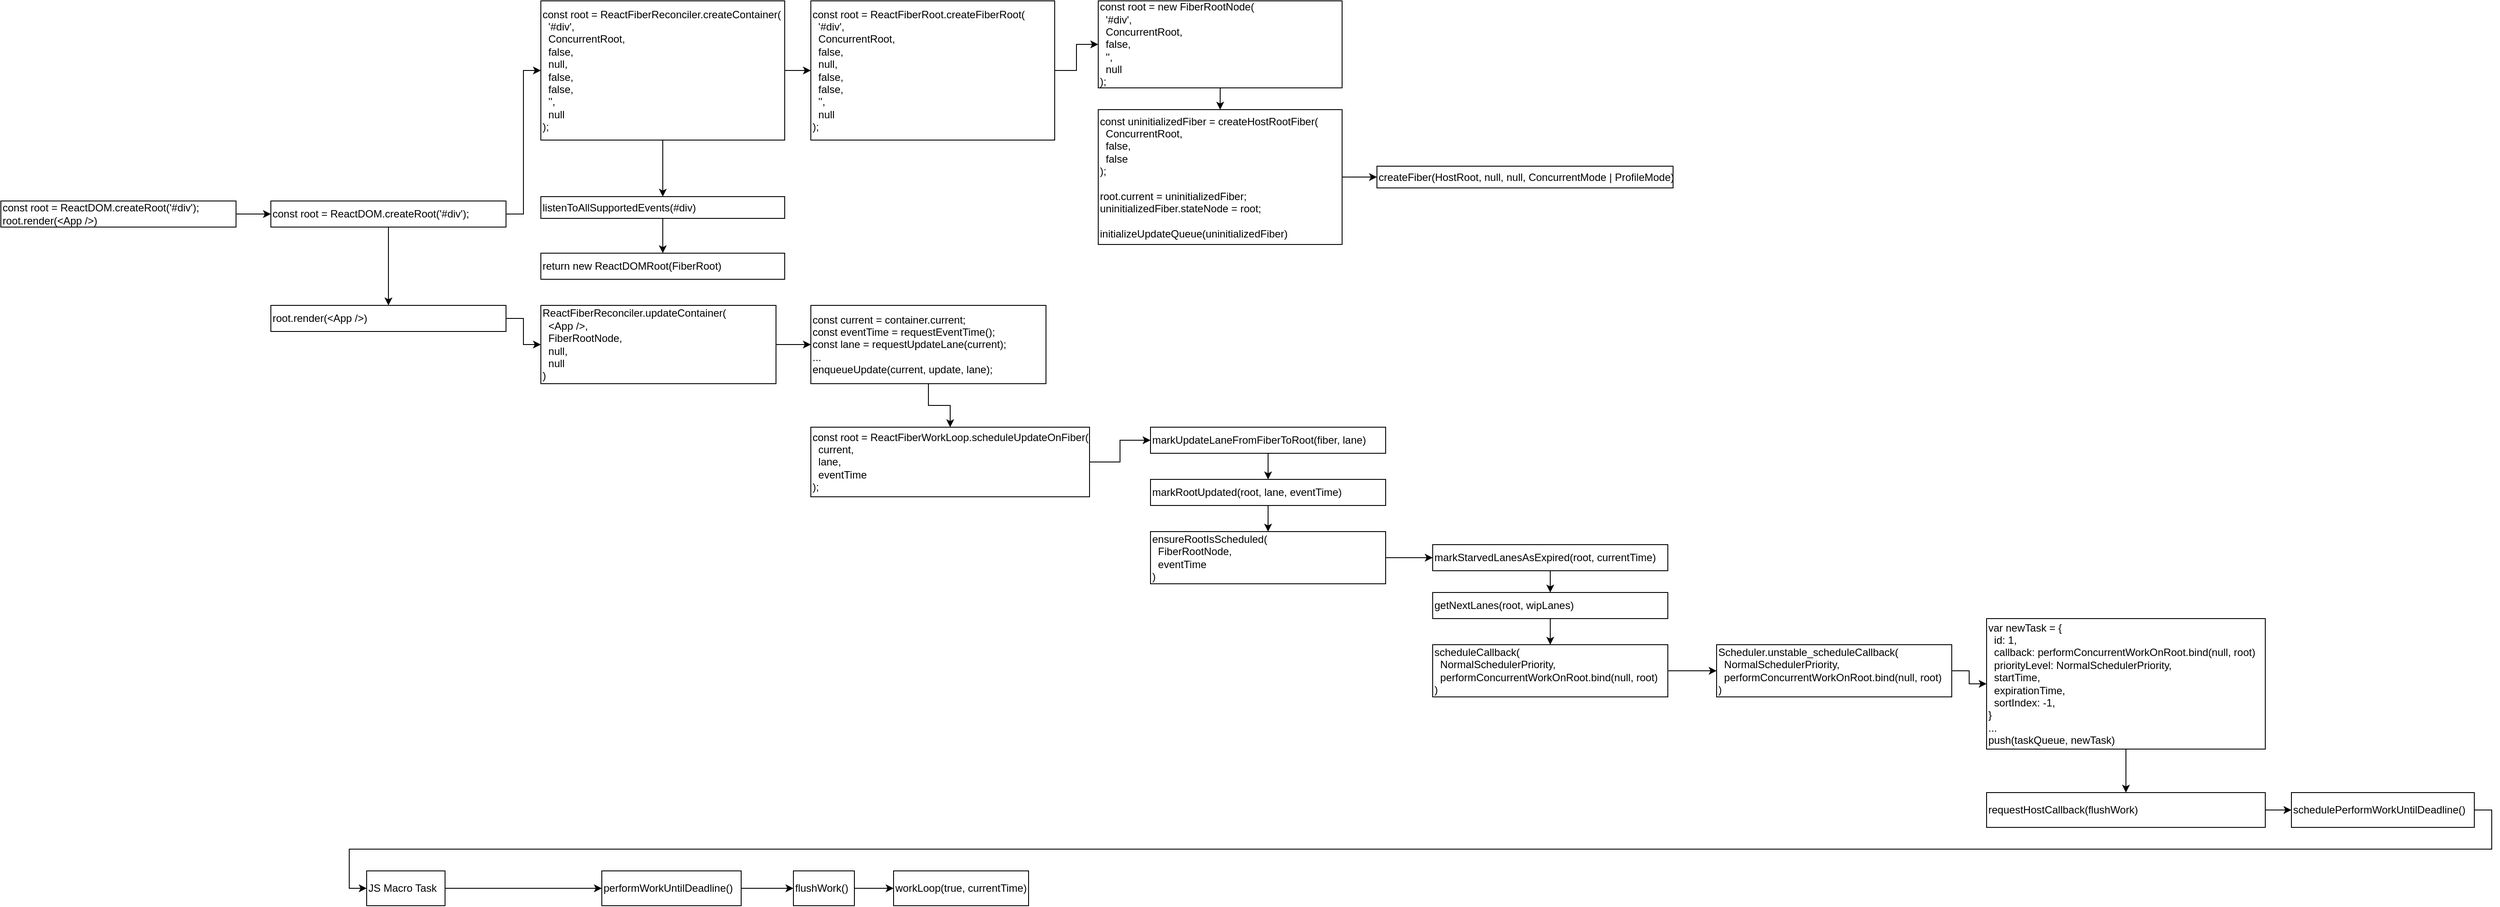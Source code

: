 <mxfile version="16.5.4" type="github">
  <diagram id="GfSZufIO2AmBlwZ52Pym" name="Page-1">
    <mxGraphModel dx="1042" dy="632" grid="1" gridSize="10" guides="1" tooltips="1" connect="1" arrows="1" fold="1" page="1" pageScale="1" pageWidth="827" pageHeight="1169" math="0" shadow="0">
      <root>
        <mxCell id="0" />
        <mxCell id="1" parent="0" />
        <mxCell id="aPvHuGmZJIQzvLXJGcmd-1" value="const root = ReactDOM.createRoot(&#39;#div&#39;);&lt;br&gt;root.render(&amp;lt;App /&amp;gt;)" style="rounded=0;html=1;align=left;" vertex="1" parent="1">
          <mxGeometry x="10" y="290" width="270" height="30" as="geometry" />
        </mxCell>
        <mxCell id="aPvHuGmZJIQzvLXJGcmd-2" value="" style="endArrow=classic;html=1;rounded=0;entryX=0;entryY=0.5;entryDx=0;entryDy=0;exitX=1;exitY=0.5;exitDx=0;exitDy=0;" edge="1" parent="1" source="aPvHuGmZJIQzvLXJGcmd-1" target="aPvHuGmZJIQzvLXJGcmd-3">
          <mxGeometry width="50" height="50" relative="1" as="geometry">
            <mxPoint x="180" y="250" as="sourcePoint" />
            <mxPoint x="350" y="305" as="targetPoint" />
          </mxGeometry>
        </mxCell>
        <mxCell id="aPvHuGmZJIQzvLXJGcmd-5" style="edgeStyle=orthogonalEdgeStyle;rounded=0;orthogonalLoop=1;jettySize=auto;html=1;exitX=1;exitY=0.5;exitDx=0;exitDy=0;entryX=0;entryY=0.5;entryDx=0;entryDy=0;" edge="1" parent="1" source="aPvHuGmZJIQzvLXJGcmd-3" target="aPvHuGmZJIQzvLXJGcmd-4">
          <mxGeometry relative="1" as="geometry" />
        </mxCell>
        <mxCell id="aPvHuGmZJIQzvLXJGcmd-19" style="edgeStyle=orthogonalEdgeStyle;rounded=0;orthogonalLoop=1;jettySize=auto;html=1;exitX=0.5;exitY=1;exitDx=0;exitDy=0;entryX=0.5;entryY=0;entryDx=0;entryDy=0;" edge="1" parent="1" source="aPvHuGmZJIQzvLXJGcmd-3" target="aPvHuGmZJIQzvLXJGcmd-18">
          <mxGeometry relative="1" as="geometry" />
        </mxCell>
        <mxCell id="aPvHuGmZJIQzvLXJGcmd-3" value="const root = ReactDOM.createRoot(&#39;#div&#39;);&lt;br&gt;" style="rounded=0;html=1;align=left;" vertex="1" parent="1">
          <mxGeometry x="320" y="290" width="270" height="30" as="geometry" />
        </mxCell>
        <mxCell id="aPvHuGmZJIQzvLXJGcmd-8" style="edgeStyle=orthogonalEdgeStyle;rounded=0;orthogonalLoop=1;jettySize=auto;html=1;exitX=0.5;exitY=1;exitDx=0;exitDy=0;" edge="1" parent="1" source="aPvHuGmZJIQzvLXJGcmd-4" target="aPvHuGmZJIQzvLXJGcmd-6">
          <mxGeometry relative="1" as="geometry" />
        </mxCell>
        <mxCell id="aPvHuGmZJIQzvLXJGcmd-11" style="edgeStyle=orthogonalEdgeStyle;rounded=0;orthogonalLoop=1;jettySize=auto;html=1;entryX=0;entryY=0.5;entryDx=0;entryDy=0;" edge="1" parent="1" source="aPvHuGmZJIQzvLXJGcmd-4" target="aPvHuGmZJIQzvLXJGcmd-10">
          <mxGeometry relative="1" as="geometry" />
        </mxCell>
        <mxCell id="aPvHuGmZJIQzvLXJGcmd-4" value="const root = ReactFiberReconciler.createContainer(&lt;br&gt;&amp;nbsp; &#39;#div&#39;,&lt;br&gt;&amp;nbsp; ConcurrentRoot,&lt;br&gt;&lt;span style=&quot;white-space: pre&quot;&gt;&amp;nbsp; false,&lt;br&gt;&lt;/span&gt;&amp;nbsp; null,&lt;br&gt;&amp;nbsp; false,&lt;br&gt;&amp;nbsp; false,&lt;br&gt;&amp;nbsp; &#39;&#39;,&lt;br&gt;&amp;nbsp; null&lt;br&gt;);" style="rounded=0;html=1;align=left;" vertex="1" parent="1">
          <mxGeometry x="630" y="60" width="280" height="160" as="geometry" />
        </mxCell>
        <mxCell id="aPvHuGmZJIQzvLXJGcmd-9" style="edgeStyle=orthogonalEdgeStyle;rounded=0;orthogonalLoop=1;jettySize=auto;html=1;exitX=0.5;exitY=1;exitDx=0;exitDy=0;entryX=0.5;entryY=0;entryDx=0;entryDy=0;" edge="1" parent="1" source="aPvHuGmZJIQzvLXJGcmd-6" target="aPvHuGmZJIQzvLXJGcmd-7">
          <mxGeometry relative="1" as="geometry" />
        </mxCell>
        <mxCell id="aPvHuGmZJIQzvLXJGcmd-6" value="listenToAllSupportedEvents(#div)" style="rounded=0;html=1;align=left;" vertex="1" parent="1">
          <mxGeometry x="630" y="285" width="280" height="25" as="geometry" />
        </mxCell>
        <mxCell id="aPvHuGmZJIQzvLXJGcmd-7" value="return new ReactDOMRoot(FiberRoot)" style="rounded=0;html=1;align=left;" vertex="1" parent="1">
          <mxGeometry x="630" y="350" width="280" height="30" as="geometry" />
        </mxCell>
        <mxCell id="aPvHuGmZJIQzvLXJGcmd-16" style="edgeStyle=orthogonalEdgeStyle;rounded=0;orthogonalLoop=1;jettySize=auto;html=1;exitX=1;exitY=0.5;exitDx=0;exitDy=0;entryX=0;entryY=0.5;entryDx=0;entryDy=0;" edge="1" parent="1" source="aPvHuGmZJIQzvLXJGcmd-10" target="aPvHuGmZJIQzvLXJGcmd-12">
          <mxGeometry relative="1" as="geometry" />
        </mxCell>
        <mxCell id="aPvHuGmZJIQzvLXJGcmd-10" value="const root = ReactFiberRoot.createFiberRoot(&lt;br&gt;&amp;nbsp; &#39;#div&#39;,&lt;br&gt;&amp;nbsp; ConcurrentRoot,&lt;br&gt;&lt;span style=&quot;white-space: pre&quot;&gt;&amp;nbsp; false,&lt;br&gt;&lt;/span&gt;&amp;nbsp; null,&lt;br&gt;&amp;nbsp; false,&lt;br&gt;&amp;nbsp; false,&lt;br&gt;&amp;nbsp; &#39;&#39;,&lt;br&gt;&amp;nbsp; null&lt;br&gt;);&lt;br&gt;" style="rounded=0;html=1;align=left;" vertex="1" parent="1">
          <mxGeometry x="940" y="60" width="280" height="160" as="geometry" />
        </mxCell>
        <mxCell id="aPvHuGmZJIQzvLXJGcmd-17" style="edgeStyle=orthogonalEdgeStyle;rounded=0;orthogonalLoop=1;jettySize=auto;html=1;exitX=0.5;exitY=1;exitDx=0;exitDy=0;entryX=0.5;entryY=0;entryDx=0;entryDy=0;" edge="1" parent="1" source="aPvHuGmZJIQzvLXJGcmd-12" target="aPvHuGmZJIQzvLXJGcmd-13">
          <mxGeometry relative="1" as="geometry" />
        </mxCell>
        <mxCell id="aPvHuGmZJIQzvLXJGcmd-12" value="const root = new FiberRootNode(&lt;br&gt;&amp;nbsp; &#39;#div&#39;,&lt;br&gt;&amp;nbsp; ConcurrentRoot,&lt;br&gt;&amp;nbsp; false,&lt;br&gt;&amp;nbsp; &#39;&#39;,&lt;br&gt;&amp;nbsp; null&lt;br&gt;);" style="rounded=0;html=1;align=left;" vertex="1" parent="1">
          <mxGeometry x="1270" y="60" width="280" height="100" as="geometry" />
        </mxCell>
        <mxCell id="aPvHuGmZJIQzvLXJGcmd-15" style="edgeStyle=orthogonalEdgeStyle;rounded=0;orthogonalLoop=1;jettySize=auto;html=1;entryX=0;entryY=0.5;entryDx=0;entryDy=0;" edge="1" parent="1" source="aPvHuGmZJIQzvLXJGcmd-13" target="aPvHuGmZJIQzvLXJGcmd-14">
          <mxGeometry relative="1" as="geometry" />
        </mxCell>
        <mxCell id="aPvHuGmZJIQzvLXJGcmd-13" value="const uninitializedFiber = createHostRootFiber(&lt;br&gt;&amp;nbsp; ConcurrentRoot,&lt;br&gt;&amp;nbsp; false,&lt;br&gt;&amp;nbsp; false&lt;br&gt;);&lt;br&gt;&lt;br&gt;root.current = uninitializedFiber;&lt;br&gt;uninitializedFiber.stateNode = root;&lt;br&gt;&lt;br&gt;initializeUpdateQueue(uninitializedFiber)&lt;br&gt;" style="rounded=0;html=1;align=left;" vertex="1" parent="1">
          <mxGeometry x="1270" y="185" width="280" height="155" as="geometry" />
        </mxCell>
        <mxCell id="aPvHuGmZJIQzvLXJGcmd-14" value="createFiber(HostRoot, null, null, ConcurrentMode | ProfileMode)" style="rounded=0;html=1;align=left;" vertex="1" parent="1">
          <mxGeometry x="1590" y="250" width="340" height="25" as="geometry" />
        </mxCell>
        <mxCell id="aPvHuGmZJIQzvLXJGcmd-21" style="edgeStyle=orthogonalEdgeStyle;rounded=0;orthogonalLoop=1;jettySize=auto;html=1;exitX=1;exitY=0.5;exitDx=0;exitDy=0;entryX=0;entryY=0.5;entryDx=0;entryDy=0;" edge="1" parent="1" source="aPvHuGmZJIQzvLXJGcmd-18" target="aPvHuGmZJIQzvLXJGcmd-20">
          <mxGeometry relative="1" as="geometry" />
        </mxCell>
        <mxCell id="aPvHuGmZJIQzvLXJGcmd-18" value="root.render(&amp;lt;App /&amp;gt;)" style="rounded=0;html=1;align=left;" vertex="1" parent="1">
          <mxGeometry x="320" y="410" width="270" height="30" as="geometry" />
        </mxCell>
        <mxCell id="aPvHuGmZJIQzvLXJGcmd-23" style="edgeStyle=orthogonalEdgeStyle;rounded=0;orthogonalLoop=1;jettySize=auto;html=1;exitX=1;exitY=0.5;exitDx=0;exitDy=0;entryX=0;entryY=0.5;entryDx=0;entryDy=0;" edge="1" parent="1" source="aPvHuGmZJIQzvLXJGcmd-20" target="aPvHuGmZJIQzvLXJGcmd-22">
          <mxGeometry relative="1" as="geometry" />
        </mxCell>
        <mxCell id="aPvHuGmZJIQzvLXJGcmd-20" value="ReactFiberReconciler.updateContainer(&lt;br&gt;&amp;nbsp; &amp;lt;App /&amp;gt;,&lt;br&gt;&amp;nbsp; FiberRootNode,&lt;br&gt;&amp;nbsp; null,&lt;br&gt;&amp;nbsp; null&lt;br&gt;)" style="rounded=0;html=1;align=left;" vertex="1" parent="1">
          <mxGeometry x="630" y="410" width="270" height="90" as="geometry" />
        </mxCell>
        <mxCell id="aPvHuGmZJIQzvLXJGcmd-25" style="edgeStyle=orthogonalEdgeStyle;rounded=0;orthogonalLoop=1;jettySize=auto;html=1;exitX=0.5;exitY=1;exitDx=0;exitDy=0;entryX=0.5;entryY=0;entryDx=0;entryDy=0;" edge="1" parent="1" source="aPvHuGmZJIQzvLXJGcmd-22" target="aPvHuGmZJIQzvLXJGcmd-24">
          <mxGeometry relative="1" as="geometry" />
        </mxCell>
        <mxCell id="aPvHuGmZJIQzvLXJGcmd-22" value="const current = container.current;&lt;br&gt;const eventTime = requestEventTime();&lt;br&gt;const lane = requestUpdateLane(current);&lt;br&gt;...&lt;br&gt;enqueueUpdate(current, update, lane);&lt;br&gt;" style="rounded=0;html=1;align=left;" vertex="1" parent="1">
          <mxGeometry x="940" y="410" width="270" height="90" as="geometry" />
        </mxCell>
        <mxCell id="aPvHuGmZJIQzvLXJGcmd-30" style="edgeStyle=orthogonalEdgeStyle;rounded=0;orthogonalLoop=1;jettySize=auto;html=1;exitX=1;exitY=0.5;exitDx=0;exitDy=0;entryX=0;entryY=0.5;entryDx=0;entryDy=0;" edge="1" parent="1" source="aPvHuGmZJIQzvLXJGcmd-24" target="aPvHuGmZJIQzvLXJGcmd-26">
          <mxGeometry relative="1" as="geometry" />
        </mxCell>
        <mxCell id="aPvHuGmZJIQzvLXJGcmd-24" value="const root = ReactFiberWorkLoop.scheduleUpdateOnFiber(&lt;br&gt;&amp;nbsp; current,&lt;br&gt;&amp;nbsp; lane, &lt;br&gt;&amp;nbsp; eventTime&lt;br&gt;);" style="rounded=0;html=1;align=left;" vertex="1" parent="1">
          <mxGeometry x="940" y="550" width="320" height="80" as="geometry" />
        </mxCell>
        <mxCell id="aPvHuGmZJIQzvLXJGcmd-31" style="edgeStyle=orthogonalEdgeStyle;rounded=0;orthogonalLoop=1;jettySize=auto;html=1;exitX=0.5;exitY=1;exitDx=0;exitDy=0;entryX=0.5;entryY=0;entryDx=0;entryDy=0;" edge="1" parent="1" source="aPvHuGmZJIQzvLXJGcmd-26" target="aPvHuGmZJIQzvLXJGcmd-27">
          <mxGeometry relative="1" as="geometry" />
        </mxCell>
        <mxCell id="aPvHuGmZJIQzvLXJGcmd-26" value="markUpdateLaneFromFiberToRoot(fiber, lane)" style="rounded=0;html=1;align=left;" vertex="1" parent="1">
          <mxGeometry x="1330" y="550" width="270" height="30" as="geometry" />
        </mxCell>
        <mxCell id="aPvHuGmZJIQzvLXJGcmd-33" style="edgeStyle=orthogonalEdgeStyle;rounded=0;orthogonalLoop=1;jettySize=auto;html=1;exitX=0.5;exitY=1;exitDx=0;exitDy=0;entryX=0.5;entryY=0;entryDx=0;entryDy=0;" edge="1" parent="1" source="aPvHuGmZJIQzvLXJGcmd-27" target="aPvHuGmZJIQzvLXJGcmd-32">
          <mxGeometry relative="1" as="geometry" />
        </mxCell>
        <mxCell id="aPvHuGmZJIQzvLXJGcmd-27" value="markRootUpdated(root, lane, eventTime)" style="rounded=0;html=1;align=left;" vertex="1" parent="1">
          <mxGeometry x="1330" y="610" width="270" height="30" as="geometry" />
        </mxCell>
        <mxCell id="aPvHuGmZJIQzvLXJGcmd-35" style="edgeStyle=orthogonalEdgeStyle;rounded=0;orthogonalLoop=1;jettySize=auto;html=1;exitX=1;exitY=0.5;exitDx=0;exitDy=0;entryX=0;entryY=0.5;entryDx=0;entryDy=0;" edge="1" parent="1" source="aPvHuGmZJIQzvLXJGcmd-32" target="aPvHuGmZJIQzvLXJGcmd-34">
          <mxGeometry relative="1" as="geometry" />
        </mxCell>
        <mxCell id="aPvHuGmZJIQzvLXJGcmd-32" value="ensureRootIsScheduled(&lt;br&gt;&amp;nbsp; FiberRootNode, &lt;br&gt;&amp;nbsp; eventTime&lt;br&gt;)" style="rounded=0;html=1;align=left;" vertex="1" parent="1">
          <mxGeometry x="1330" y="670" width="270" height="60" as="geometry" />
        </mxCell>
        <mxCell id="aPvHuGmZJIQzvLXJGcmd-37" style="edgeStyle=orthogonalEdgeStyle;rounded=0;orthogonalLoop=1;jettySize=auto;html=1;exitX=0.5;exitY=1;exitDx=0;exitDy=0;entryX=0.5;entryY=0;entryDx=0;entryDy=0;" edge="1" parent="1" source="aPvHuGmZJIQzvLXJGcmd-34" target="aPvHuGmZJIQzvLXJGcmd-36">
          <mxGeometry relative="1" as="geometry" />
        </mxCell>
        <mxCell id="aPvHuGmZJIQzvLXJGcmd-34" value="markStarvedLanesAsExpired(root, currentTime)" style="rounded=0;html=1;align=left;" vertex="1" parent="1">
          <mxGeometry x="1654" y="685" width="270" height="30" as="geometry" />
        </mxCell>
        <mxCell id="aPvHuGmZJIQzvLXJGcmd-39" style="edgeStyle=orthogonalEdgeStyle;rounded=0;orthogonalLoop=1;jettySize=auto;html=1;exitX=0.5;exitY=1;exitDx=0;exitDy=0;entryX=0.5;entryY=0;entryDx=0;entryDy=0;" edge="1" parent="1" source="aPvHuGmZJIQzvLXJGcmd-36" target="aPvHuGmZJIQzvLXJGcmd-38">
          <mxGeometry relative="1" as="geometry" />
        </mxCell>
        <mxCell id="aPvHuGmZJIQzvLXJGcmd-36" value="getNextLanes(root, wipLanes)" style="rounded=0;html=1;align=left;" vertex="1" parent="1">
          <mxGeometry x="1654" y="740" width="270" height="30" as="geometry" />
        </mxCell>
        <mxCell id="aPvHuGmZJIQzvLXJGcmd-41" style="edgeStyle=orthogonalEdgeStyle;rounded=0;orthogonalLoop=1;jettySize=auto;html=1;exitX=1;exitY=0.5;exitDx=0;exitDy=0;" edge="1" parent="1" source="aPvHuGmZJIQzvLXJGcmd-38" target="aPvHuGmZJIQzvLXJGcmd-40">
          <mxGeometry relative="1" as="geometry" />
        </mxCell>
        <mxCell id="aPvHuGmZJIQzvLXJGcmd-38" value="scheduleCallback(&lt;br&gt;&amp;nbsp; NormalSchedulerPriority, &lt;br&gt;&amp;nbsp; performConcurrentWorkOnRoot.bind(null, root)&lt;br&gt;)" style="rounded=0;html=1;align=left;" vertex="1" parent="1">
          <mxGeometry x="1654" y="800" width="270" height="60" as="geometry" />
        </mxCell>
        <mxCell id="aPvHuGmZJIQzvLXJGcmd-43" style="edgeStyle=orthogonalEdgeStyle;rounded=0;orthogonalLoop=1;jettySize=auto;html=1;exitX=1;exitY=0.5;exitDx=0;exitDy=0;entryX=0;entryY=0.5;entryDx=0;entryDy=0;" edge="1" parent="1" source="aPvHuGmZJIQzvLXJGcmd-40" target="aPvHuGmZJIQzvLXJGcmd-42">
          <mxGeometry relative="1" as="geometry" />
        </mxCell>
        <mxCell id="aPvHuGmZJIQzvLXJGcmd-40" value="Scheduler.unstable_scheduleCallback(&lt;br&gt;&amp;nbsp; NormalSchedulerPriority, &lt;br&gt;&amp;nbsp; performConcurrentWorkOnRoot.bind(null, root)&lt;br&gt;)" style="rounded=0;html=1;align=left;" vertex="1" parent="1">
          <mxGeometry x="1980" y="800" width="270" height="60" as="geometry" />
        </mxCell>
        <mxCell id="aPvHuGmZJIQzvLXJGcmd-46" style="edgeStyle=orthogonalEdgeStyle;rounded=0;orthogonalLoop=1;jettySize=auto;html=1;exitX=0.5;exitY=1;exitDx=0;exitDy=0;entryX=0.5;entryY=0;entryDx=0;entryDy=0;" edge="1" parent="1" source="aPvHuGmZJIQzvLXJGcmd-42" target="aPvHuGmZJIQzvLXJGcmd-45">
          <mxGeometry relative="1" as="geometry" />
        </mxCell>
        <mxCell id="aPvHuGmZJIQzvLXJGcmd-42" value="var newTask = {&lt;br&gt;&lt;span&gt;&amp;nbsp; id: 1,&lt;br&gt;&lt;/span&gt;&amp;nbsp; callback: performConcurrentWorkOnRoot.bind(null, root)&lt;br&gt;&amp;nbsp; priorityLevel: NormalSchedulerPriority,&lt;br&gt;&amp;nbsp; startTime,&lt;br&gt;&amp;nbsp; expirationTime,&lt;br&gt;&amp;nbsp; sortIndex: -1,&lt;br&gt;}&lt;br&gt;...&lt;br&gt;push(taskQueue, newTask)&lt;br&gt;" style="rounded=0;html=1;align=left;" vertex="1" parent="1">
          <mxGeometry x="2290" y="770" width="320" height="150" as="geometry" />
        </mxCell>
        <mxCell id="aPvHuGmZJIQzvLXJGcmd-49" style="edgeStyle=orthogonalEdgeStyle;rounded=0;orthogonalLoop=1;jettySize=auto;html=1;exitX=1;exitY=0.5;exitDx=0;exitDy=0;entryX=0;entryY=0.5;entryDx=0;entryDy=0;" edge="1" parent="1" source="aPvHuGmZJIQzvLXJGcmd-45" target="aPvHuGmZJIQzvLXJGcmd-47">
          <mxGeometry relative="1" as="geometry" />
        </mxCell>
        <mxCell id="aPvHuGmZJIQzvLXJGcmd-45" value="requestHostCallback(flushWork)" style="rounded=0;html=1;align=left;" vertex="1" parent="1">
          <mxGeometry x="2290" y="970" width="320" height="40" as="geometry" />
        </mxCell>
        <mxCell id="aPvHuGmZJIQzvLXJGcmd-53" style="edgeStyle=orthogonalEdgeStyle;rounded=0;orthogonalLoop=1;jettySize=auto;html=1;exitX=1;exitY=0.5;exitDx=0;exitDy=0;entryX=0;entryY=0.5;entryDx=0;entryDy=0;" edge="1" parent="1" source="aPvHuGmZJIQzvLXJGcmd-47" target="aPvHuGmZJIQzvLXJGcmd-51">
          <mxGeometry relative="1" as="geometry" />
        </mxCell>
        <mxCell id="aPvHuGmZJIQzvLXJGcmd-47" value="schedulePerformWorkUntilDeadline()" style="rounded=0;html=1;align=left;" vertex="1" parent="1">
          <mxGeometry x="2640" y="970" width="210" height="40" as="geometry" />
        </mxCell>
        <mxCell id="aPvHuGmZJIQzvLXJGcmd-55" value="" style="edgeStyle=orthogonalEdgeStyle;rounded=0;orthogonalLoop=1;jettySize=auto;html=1;" edge="1" parent="1" source="aPvHuGmZJIQzvLXJGcmd-50" target="aPvHuGmZJIQzvLXJGcmd-54">
          <mxGeometry relative="1" as="geometry" />
        </mxCell>
        <mxCell id="aPvHuGmZJIQzvLXJGcmd-50" value="performWorkUntilDeadline()" style="rounded=0;html=1;align=left;" vertex="1" parent="1">
          <mxGeometry x="700" y="1060" width="160" height="40" as="geometry" />
        </mxCell>
        <mxCell id="aPvHuGmZJIQzvLXJGcmd-52" style="edgeStyle=orthogonalEdgeStyle;rounded=0;orthogonalLoop=1;jettySize=auto;html=1;exitX=1;exitY=0.5;exitDx=0;exitDy=0;entryX=0;entryY=0.5;entryDx=0;entryDy=0;" edge="1" parent="1" source="aPvHuGmZJIQzvLXJGcmd-51" target="aPvHuGmZJIQzvLXJGcmd-50">
          <mxGeometry relative="1" as="geometry" />
        </mxCell>
        <mxCell id="aPvHuGmZJIQzvLXJGcmd-51" value="JS Macro Task" style="rounded=0;html=1;align=left;" vertex="1" parent="1">
          <mxGeometry x="430" y="1060" width="90" height="40" as="geometry" />
        </mxCell>
        <mxCell id="aPvHuGmZJIQzvLXJGcmd-57" value="" style="edgeStyle=orthogonalEdgeStyle;rounded=0;orthogonalLoop=1;jettySize=auto;html=1;" edge="1" parent="1" source="aPvHuGmZJIQzvLXJGcmd-54" target="aPvHuGmZJIQzvLXJGcmd-56">
          <mxGeometry relative="1" as="geometry" />
        </mxCell>
        <mxCell id="aPvHuGmZJIQzvLXJGcmd-54" value="flushWork()" style="rounded=0;html=1;align=left;" vertex="1" parent="1">
          <mxGeometry x="920" y="1060" width="70" height="40" as="geometry" />
        </mxCell>
        <mxCell id="aPvHuGmZJIQzvLXJGcmd-56" value="workLoop(true, currentTime)" style="rounded=0;html=1;align=left;" vertex="1" parent="1">
          <mxGeometry x="1035" y="1060" width="155" height="40" as="geometry" />
        </mxCell>
      </root>
    </mxGraphModel>
  </diagram>
</mxfile>
